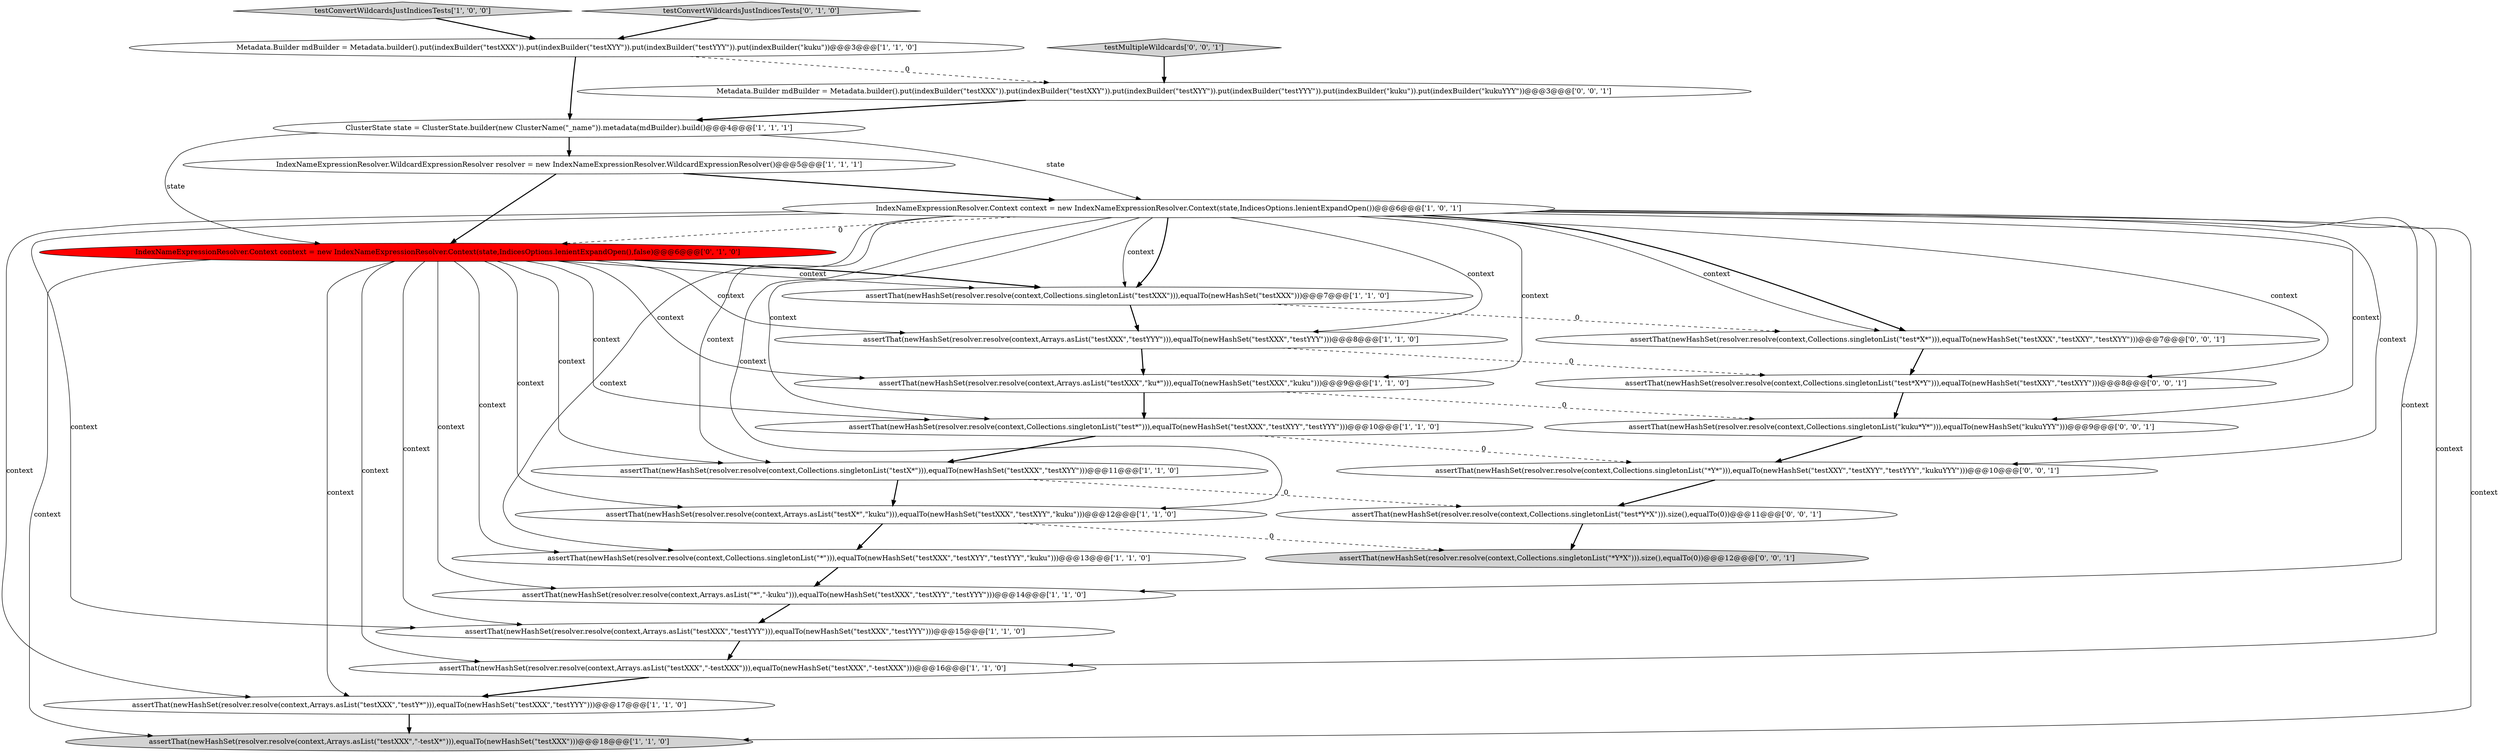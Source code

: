 digraph {
6 [style = filled, label = "testConvertWildcardsJustIndicesTests['1', '0', '0']", fillcolor = lightgray, shape = diamond image = "AAA0AAABBB1BBB"];
3 [style = filled, label = "ClusterState state = ClusterState.builder(new ClusterName(\"_name\")).metadata(mdBuilder).build()@@@4@@@['1', '1', '1']", fillcolor = white, shape = ellipse image = "AAA0AAABBB1BBB"];
14 [style = filled, label = "assertThat(newHashSet(resolver.resolve(context,Arrays.asList(\"testXXX\",\"testYYY\"))),equalTo(newHashSet(\"testXXX\",\"testYYY\")))@@@15@@@['1', '1', '0']", fillcolor = white, shape = ellipse image = "AAA0AAABBB1BBB"];
4 [style = filled, label = "assertThat(newHashSet(resolver.resolve(context,Arrays.asList(\"*\",\"-kuku\"))),equalTo(newHashSet(\"testXXX\",\"testXYY\",\"testYYY\")))@@@14@@@['1', '1', '0']", fillcolor = white, shape = ellipse image = "AAA0AAABBB1BBB"];
7 [style = filled, label = "assertThat(newHashSet(resolver.resolve(context,Arrays.asList(\"testXXX\",\"-testX*\"))),equalTo(newHashSet(\"testXXX\")))@@@18@@@['1', '1', '0']", fillcolor = lightgray, shape = ellipse image = "AAA0AAABBB1BBB"];
25 [style = filled, label = "assertThat(newHashSet(resolver.resolve(context,Collections.singletonList(\"*Y*X\"))).size(),equalTo(0))@@@12@@@['0', '0', '1']", fillcolor = lightgray, shape = ellipse image = "AAA0AAABBB3BBB"];
13 [style = filled, label = "assertThat(newHashSet(resolver.resolve(context,Arrays.asList(\"testXXX\",\"-testXXX\"))),equalTo(newHashSet(\"testXXX\",\"-testXXX\")))@@@16@@@['1', '1', '0']", fillcolor = white, shape = ellipse image = "AAA0AAABBB1BBB"];
12 [style = filled, label = "assertThat(newHashSet(resolver.resolve(context,Collections.singletonList(\"test*\"))),equalTo(newHashSet(\"testXXX\",\"testXYY\",\"testYYY\")))@@@10@@@['1', '1', '0']", fillcolor = white, shape = ellipse image = "AAA0AAABBB1BBB"];
23 [style = filled, label = "assertThat(newHashSet(resolver.resolve(context,Collections.singletonList(\"test*X*Y\"))),equalTo(newHashSet(\"testXXY\",\"testXYY\")))@@@8@@@['0', '0', '1']", fillcolor = white, shape = ellipse image = "AAA0AAABBB3BBB"];
22 [style = filled, label = "assertThat(newHashSet(resolver.resolve(context,Collections.singletonList(\"test*X*\"))),equalTo(newHashSet(\"testXXX\",\"testXXY\",\"testXYY\")))@@@7@@@['0', '0', '1']", fillcolor = white, shape = ellipse image = "AAA0AAABBB3BBB"];
26 [style = filled, label = "testMultipleWildcards['0', '0', '1']", fillcolor = lightgray, shape = diamond image = "AAA0AAABBB3BBB"];
18 [style = filled, label = "testConvertWildcardsJustIndicesTests['0', '1', '0']", fillcolor = lightgray, shape = diamond image = "AAA0AAABBB2BBB"];
2 [style = filled, label = "assertThat(newHashSet(resolver.resolve(context,Arrays.asList(\"testXXX\",\"testY*\"))),equalTo(newHashSet(\"testXXX\",\"testYYY\")))@@@17@@@['1', '1', '0']", fillcolor = white, shape = ellipse image = "AAA0AAABBB1BBB"];
20 [style = filled, label = "assertThat(newHashSet(resolver.resolve(context,Collections.singletonList(\"kuku*Y*\"))),equalTo(newHashSet(\"kukuYYY\")))@@@9@@@['0', '0', '1']", fillcolor = white, shape = ellipse image = "AAA0AAABBB3BBB"];
17 [style = filled, label = "IndexNameExpressionResolver.Context context = new IndexNameExpressionResolver.Context(state,IndicesOptions.lenientExpandOpen(),false)@@@6@@@['0', '1', '0']", fillcolor = red, shape = ellipse image = "AAA1AAABBB2BBB"];
16 [style = filled, label = "assertThat(newHashSet(resolver.resolve(context,Arrays.asList(\"testX*\",\"kuku\"))),equalTo(newHashSet(\"testXXX\",\"testXYY\",\"kuku\")))@@@12@@@['1', '1', '0']", fillcolor = white, shape = ellipse image = "AAA0AAABBB1BBB"];
5 [style = filled, label = "assertThat(newHashSet(resolver.resolve(context,Arrays.asList(\"testXXX\",\"ku*\"))),equalTo(newHashSet(\"testXXX\",\"kuku\")))@@@9@@@['1', '1', '0']", fillcolor = white, shape = ellipse image = "AAA0AAABBB1BBB"];
11 [style = filled, label = "IndexNameExpressionResolver.Context context = new IndexNameExpressionResolver.Context(state,IndicesOptions.lenientExpandOpen())@@@6@@@['1', '0', '1']", fillcolor = white, shape = ellipse image = "AAA0AAABBB1BBB"];
0 [style = filled, label = "Metadata.Builder mdBuilder = Metadata.builder().put(indexBuilder(\"testXXX\")).put(indexBuilder(\"testXYY\")).put(indexBuilder(\"testYYY\")).put(indexBuilder(\"kuku\"))@@@3@@@['1', '1', '0']", fillcolor = white, shape = ellipse image = "AAA0AAABBB1BBB"];
8 [style = filled, label = "IndexNameExpressionResolver.WildcardExpressionResolver resolver = new IndexNameExpressionResolver.WildcardExpressionResolver()@@@5@@@['1', '1', '1']", fillcolor = white, shape = ellipse image = "AAA0AAABBB1BBB"];
10 [style = filled, label = "assertThat(newHashSet(resolver.resolve(context,Collections.singletonList(\"*\"))),equalTo(newHashSet(\"testXXX\",\"testXYY\",\"testYYY\",\"kuku\")))@@@13@@@['1', '1', '0']", fillcolor = white, shape = ellipse image = "AAA0AAABBB1BBB"];
21 [style = filled, label = "assertThat(newHashSet(resolver.resolve(context,Collections.singletonList(\"*Y*\"))),equalTo(newHashSet(\"testXXY\",\"testXYY\",\"testYYY\",\"kukuYYY\")))@@@10@@@['0', '0', '1']", fillcolor = white, shape = ellipse image = "AAA0AAABBB3BBB"];
15 [style = filled, label = "assertThat(newHashSet(resolver.resolve(context,Arrays.asList(\"testXXX\",\"testYYY\"))),equalTo(newHashSet(\"testXXX\",\"testYYY\")))@@@8@@@['1', '1', '0']", fillcolor = white, shape = ellipse image = "AAA0AAABBB1BBB"];
24 [style = filled, label = "Metadata.Builder mdBuilder = Metadata.builder().put(indexBuilder(\"testXXX\")).put(indexBuilder(\"testXXY\")).put(indexBuilder(\"testXYY\")).put(indexBuilder(\"testYYY\")).put(indexBuilder(\"kuku\")).put(indexBuilder(\"kukuYYY\"))@@@3@@@['0', '0', '1']", fillcolor = white, shape = ellipse image = "AAA0AAABBB3BBB"];
1 [style = filled, label = "assertThat(newHashSet(resolver.resolve(context,Collections.singletonList(\"testXXX\"))),equalTo(newHashSet(\"testXXX\")))@@@7@@@['1', '1', '0']", fillcolor = white, shape = ellipse image = "AAA0AAABBB1BBB"];
9 [style = filled, label = "assertThat(newHashSet(resolver.resolve(context,Collections.singletonList(\"testX*\"))),equalTo(newHashSet(\"testXXX\",\"testXYY\")))@@@11@@@['1', '1', '0']", fillcolor = white, shape = ellipse image = "AAA0AAABBB1BBB"];
19 [style = filled, label = "assertThat(newHashSet(resolver.resolve(context,Collections.singletonList(\"test*Y*X\"))).size(),equalTo(0))@@@11@@@['0', '0', '1']", fillcolor = white, shape = ellipse image = "AAA0AAABBB3BBB"];
0->3 [style = bold, label=""];
11->16 [style = solid, label="context"];
4->14 [style = bold, label=""];
23->20 [style = bold, label=""];
15->23 [style = dashed, label="0"];
17->1 [style = bold, label=""];
21->19 [style = bold, label=""];
11->2 [style = solid, label="context"];
11->1 [style = bold, label=""];
16->10 [style = bold, label=""];
11->12 [style = solid, label="context"];
11->10 [style = solid, label="context"];
16->25 [style = dashed, label="0"];
1->15 [style = bold, label=""];
3->11 [style = solid, label="state"];
17->13 [style = solid, label="context"];
11->23 [style = solid, label="context"];
11->15 [style = solid, label="context"];
17->15 [style = solid, label="context"];
11->13 [style = solid, label="context"];
6->0 [style = bold, label=""];
17->10 [style = solid, label="context"];
11->17 [style = dashed, label="0"];
12->9 [style = bold, label=""];
26->24 [style = bold, label=""];
17->2 [style = solid, label="context"];
22->23 [style = bold, label=""];
9->16 [style = bold, label=""];
3->17 [style = solid, label="state"];
15->5 [style = bold, label=""];
19->25 [style = bold, label=""];
17->16 [style = solid, label="context"];
1->22 [style = dashed, label="0"];
5->20 [style = dashed, label="0"];
12->21 [style = dashed, label="0"];
20->21 [style = bold, label=""];
11->14 [style = solid, label="context"];
8->17 [style = bold, label=""];
17->4 [style = solid, label="context"];
9->19 [style = dashed, label="0"];
11->9 [style = solid, label="context"];
11->22 [style = solid, label="context"];
11->21 [style = solid, label="context"];
5->12 [style = bold, label=""];
17->14 [style = solid, label="context"];
11->1 [style = solid, label="context"];
11->4 [style = solid, label="context"];
17->1 [style = solid, label="context"];
17->5 [style = solid, label="context"];
3->8 [style = bold, label=""];
11->20 [style = solid, label="context"];
11->22 [style = bold, label=""];
10->4 [style = bold, label=""];
17->12 [style = solid, label="context"];
0->24 [style = dashed, label="0"];
17->9 [style = solid, label="context"];
14->13 [style = bold, label=""];
2->7 [style = bold, label=""];
11->5 [style = solid, label="context"];
11->7 [style = solid, label="context"];
8->11 [style = bold, label=""];
24->3 [style = bold, label=""];
18->0 [style = bold, label=""];
13->2 [style = bold, label=""];
17->7 [style = solid, label="context"];
}
